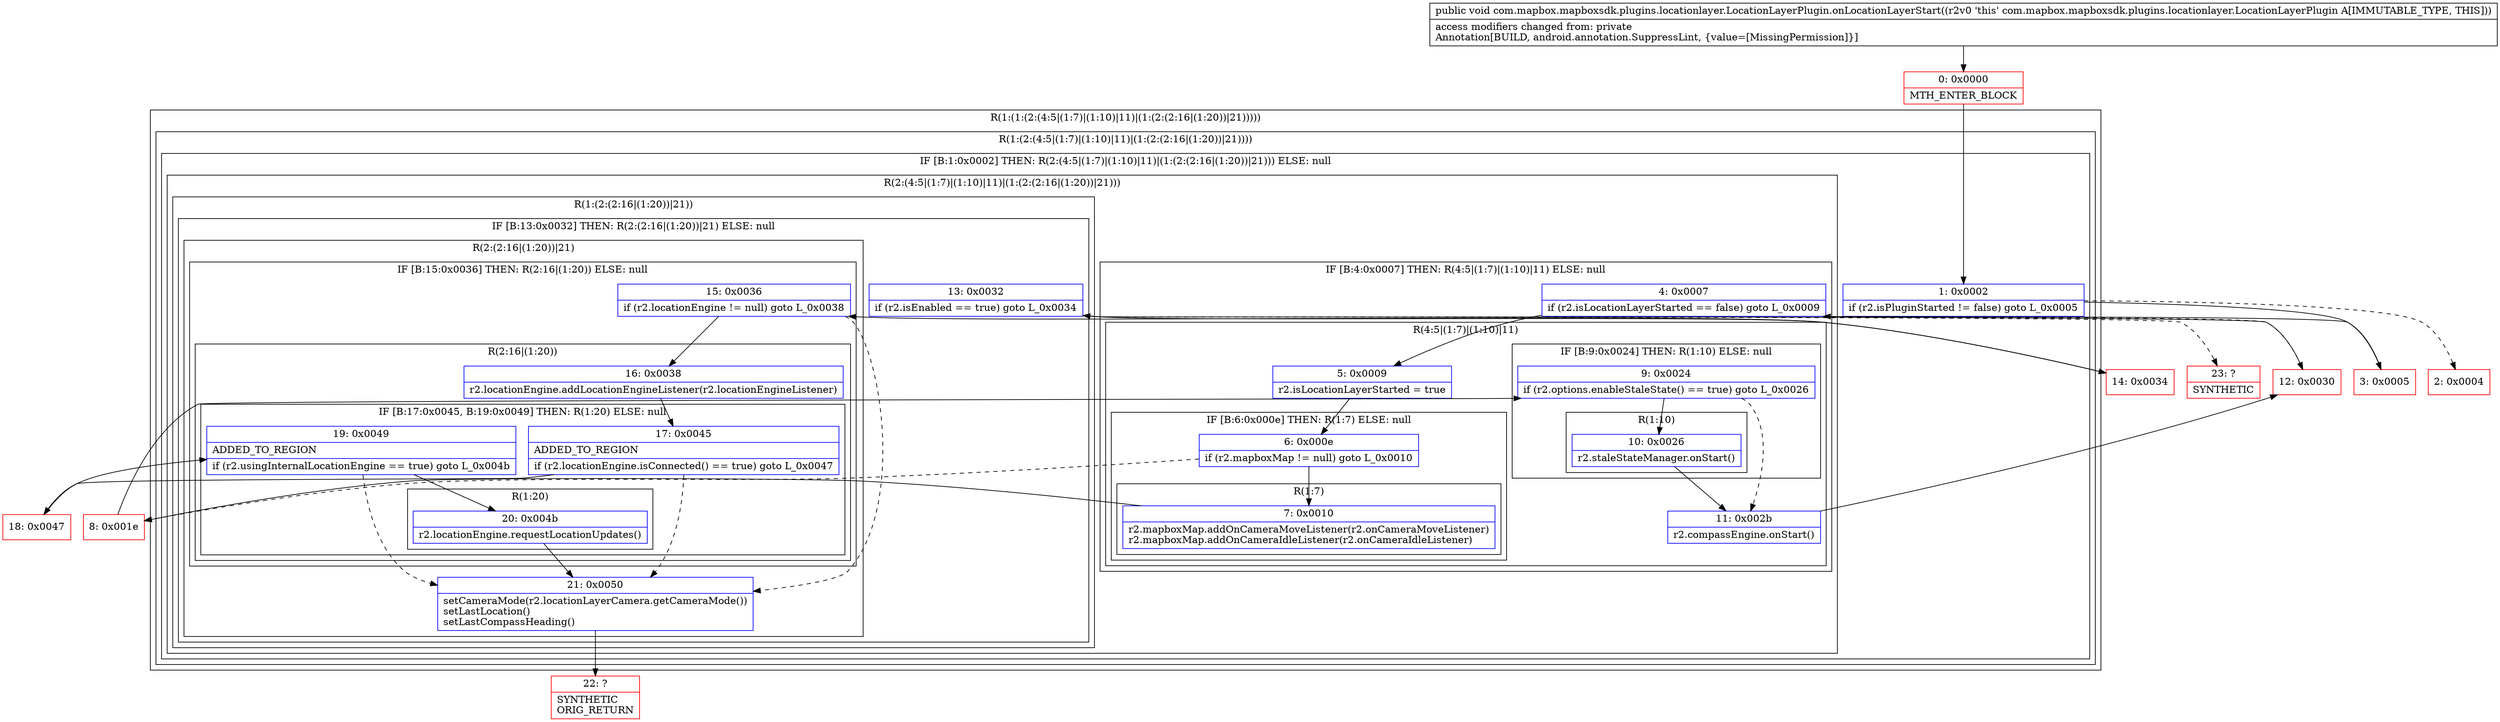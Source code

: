 digraph "CFG forcom.mapbox.mapboxsdk.plugins.locationlayer.LocationLayerPlugin.onLocationLayerStart()V" {
subgraph cluster_Region_1017794155 {
label = "R(1:(1:(2:(4:5|(1:7)|(1:10)|11)|(1:(2:(2:16|(1:20))|21)))))";
node [shape=record,color=blue];
subgraph cluster_Region_386103137 {
label = "R(1:(2:(4:5|(1:7)|(1:10)|11)|(1:(2:(2:16|(1:20))|21))))";
node [shape=record,color=blue];
subgraph cluster_IfRegion_1317957552 {
label = "IF [B:1:0x0002] THEN: R(2:(4:5|(1:7)|(1:10)|11)|(1:(2:(2:16|(1:20))|21))) ELSE: null";
node [shape=record,color=blue];
Node_1 [shape=record,label="{1\:\ 0x0002|if (r2.isPluginStarted != false) goto L_0x0005\l}"];
subgraph cluster_Region_1052217264 {
label = "R(2:(4:5|(1:7)|(1:10)|11)|(1:(2:(2:16|(1:20))|21)))";
node [shape=record,color=blue];
subgraph cluster_IfRegion_1342195483 {
label = "IF [B:4:0x0007] THEN: R(4:5|(1:7)|(1:10)|11) ELSE: null";
node [shape=record,color=blue];
Node_4 [shape=record,label="{4\:\ 0x0007|if (r2.isLocationLayerStarted == false) goto L_0x0009\l}"];
subgraph cluster_Region_1546947077 {
label = "R(4:5|(1:7)|(1:10)|11)";
node [shape=record,color=blue];
Node_5 [shape=record,label="{5\:\ 0x0009|r2.isLocationLayerStarted = true\l}"];
subgraph cluster_IfRegion_1635421660 {
label = "IF [B:6:0x000e] THEN: R(1:7) ELSE: null";
node [shape=record,color=blue];
Node_6 [shape=record,label="{6\:\ 0x000e|if (r2.mapboxMap != null) goto L_0x0010\l}"];
subgraph cluster_Region_1664238668 {
label = "R(1:7)";
node [shape=record,color=blue];
Node_7 [shape=record,label="{7\:\ 0x0010|r2.mapboxMap.addOnCameraMoveListener(r2.onCameraMoveListener)\lr2.mapboxMap.addOnCameraIdleListener(r2.onCameraIdleListener)\l}"];
}
}
subgraph cluster_IfRegion_827916206 {
label = "IF [B:9:0x0024] THEN: R(1:10) ELSE: null";
node [shape=record,color=blue];
Node_9 [shape=record,label="{9\:\ 0x0024|if (r2.options.enableStaleState() == true) goto L_0x0026\l}"];
subgraph cluster_Region_1229205282 {
label = "R(1:10)";
node [shape=record,color=blue];
Node_10 [shape=record,label="{10\:\ 0x0026|r2.staleStateManager.onStart()\l}"];
}
}
Node_11 [shape=record,label="{11\:\ 0x002b|r2.compassEngine.onStart()\l}"];
}
}
subgraph cluster_Region_2095402939 {
label = "R(1:(2:(2:16|(1:20))|21))";
node [shape=record,color=blue];
subgraph cluster_IfRegion_226784335 {
label = "IF [B:13:0x0032] THEN: R(2:(2:16|(1:20))|21) ELSE: null";
node [shape=record,color=blue];
Node_13 [shape=record,label="{13\:\ 0x0032|if (r2.isEnabled == true) goto L_0x0034\l}"];
subgraph cluster_Region_2069323742 {
label = "R(2:(2:16|(1:20))|21)";
node [shape=record,color=blue];
subgraph cluster_IfRegion_327307945 {
label = "IF [B:15:0x0036] THEN: R(2:16|(1:20)) ELSE: null";
node [shape=record,color=blue];
Node_15 [shape=record,label="{15\:\ 0x0036|if (r2.locationEngine != null) goto L_0x0038\l}"];
subgraph cluster_Region_1162629109 {
label = "R(2:16|(1:20))";
node [shape=record,color=blue];
Node_16 [shape=record,label="{16\:\ 0x0038|r2.locationEngine.addLocationEngineListener(r2.locationEngineListener)\l}"];
subgraph cluster_IfRegion_1799650591 {
label = "IF [B:17:0x0045, B:19:0x0049] THEN: R(1:20) ELSE: null";
node [shape=record,color=blue];
Node_17 [shape=record,label="{17\:\ 0x0045|ADDED_TO_REGION\l|if (r2.locationEngine.isConnected() == true) goto L_0x0047\l}"];
Node_19 [shape=record,label="{19\:\ 0x0049|ADDED_TO_REGION\l|if (r2.usingInternalLocationEngine == true) goto L_0x004b\l}"];
subgraph cluster_Region_707552774 {
label = "R(1:20)";
node [shape=record,color=blue];
Node_20 [shape=record,label="{20\:\ 0x004b|r2.locationEngine.requestLocationUpdates()\l}"];
}
}
}
}
Node_21 [shape=record,label="{21\:\ 0x0050|setCameraMode(r2.locationLayerCamera.getCameraMode())\lsetLastLocation()\lsetLastCompassHeading()\l}"];
}
}
}
}
}
}
}
Node_0 [shape=record,color=red,label="{0\:\ 0x0000|MTH_ENTER_BLOCK\l}"];
Node_2 [shape=record,color=red,label="{2\:\ 0x0004}"];
Node_3 [shape=record,color=red,label="{3\:\ 0x0005}"];
Node_8 [shape=record,color=red,label="{8\:\ 0x001e}"];
Node_12 [shape=record,color=red,label="{12\:\ 0x0030}"];
Node_14 [shape=record,color=red,label="{14\:\ 0x0034}"];
Node_18 [shape=record,color=red,label="{18\:\ 0x0047}"];
Node_22 [shape=record,color=red,label="{22\:\ ?|SYNTHETIC\lORIG_RETURN\l}"];
Node_23 [shape=record,color=red,label="{23\:\ ?|SYNTHETIC\l}"];
MethodNode[shape=record,label="{public void com.mapbox.mapboxsdk.plugins.locationlayer.LocationLayerPlugin.onLocationLayerStart((r2v0 'this' com.mapbox.mapboxsdk.plugins.locationlayer.LocationLayerPlugin A[IMMUTABLE_TYPE, THIS]))  | access modifiers changed from: private\lAnnotation[BUILD, android.annotation.SuppressLint, \{value=[MissingPermission]\}]\l}"];
MethodNode -> Node_0;
Node_1 -> Node_2[style=dashed];
Node_1 -> Node_3;
Node_4 -> Node_5;
Node_4 -> Node_12[style=dashed];
Node_5 -> Node_6;
Node_6 -> Node_7;
Node_6 -> Node_8[style=dashed];
Node_7 -> Node_8;
Node_9 -> Node_10;
Node_9 -> Node_11[style=dashed];
Node_10 -> Node_11;
Node_11 -> Node_12;
Node_13 -> Node_14;
Node_13 -> Node_23[style=dashed];
Node_15 -> Node_16;
Node_15 -> Node_21[style=dashed];
Node_16 -> Node_17;
Node_17 -> Node_18;
Node_17 -> Node_21[style=dashed];
Node_19 -> Node_20;
Node_19 -> Node_21[style=dashed];
Node_20 -> Node_21;
Node_21 -> Node_22;
Node_0 -> Node_1;
Node_3 -> Node_4;
Node_8 -> Node_9;
Node_12 -> Node_13;
Node_14 -> Node_15;
Node_18 -> Node_19;
}

